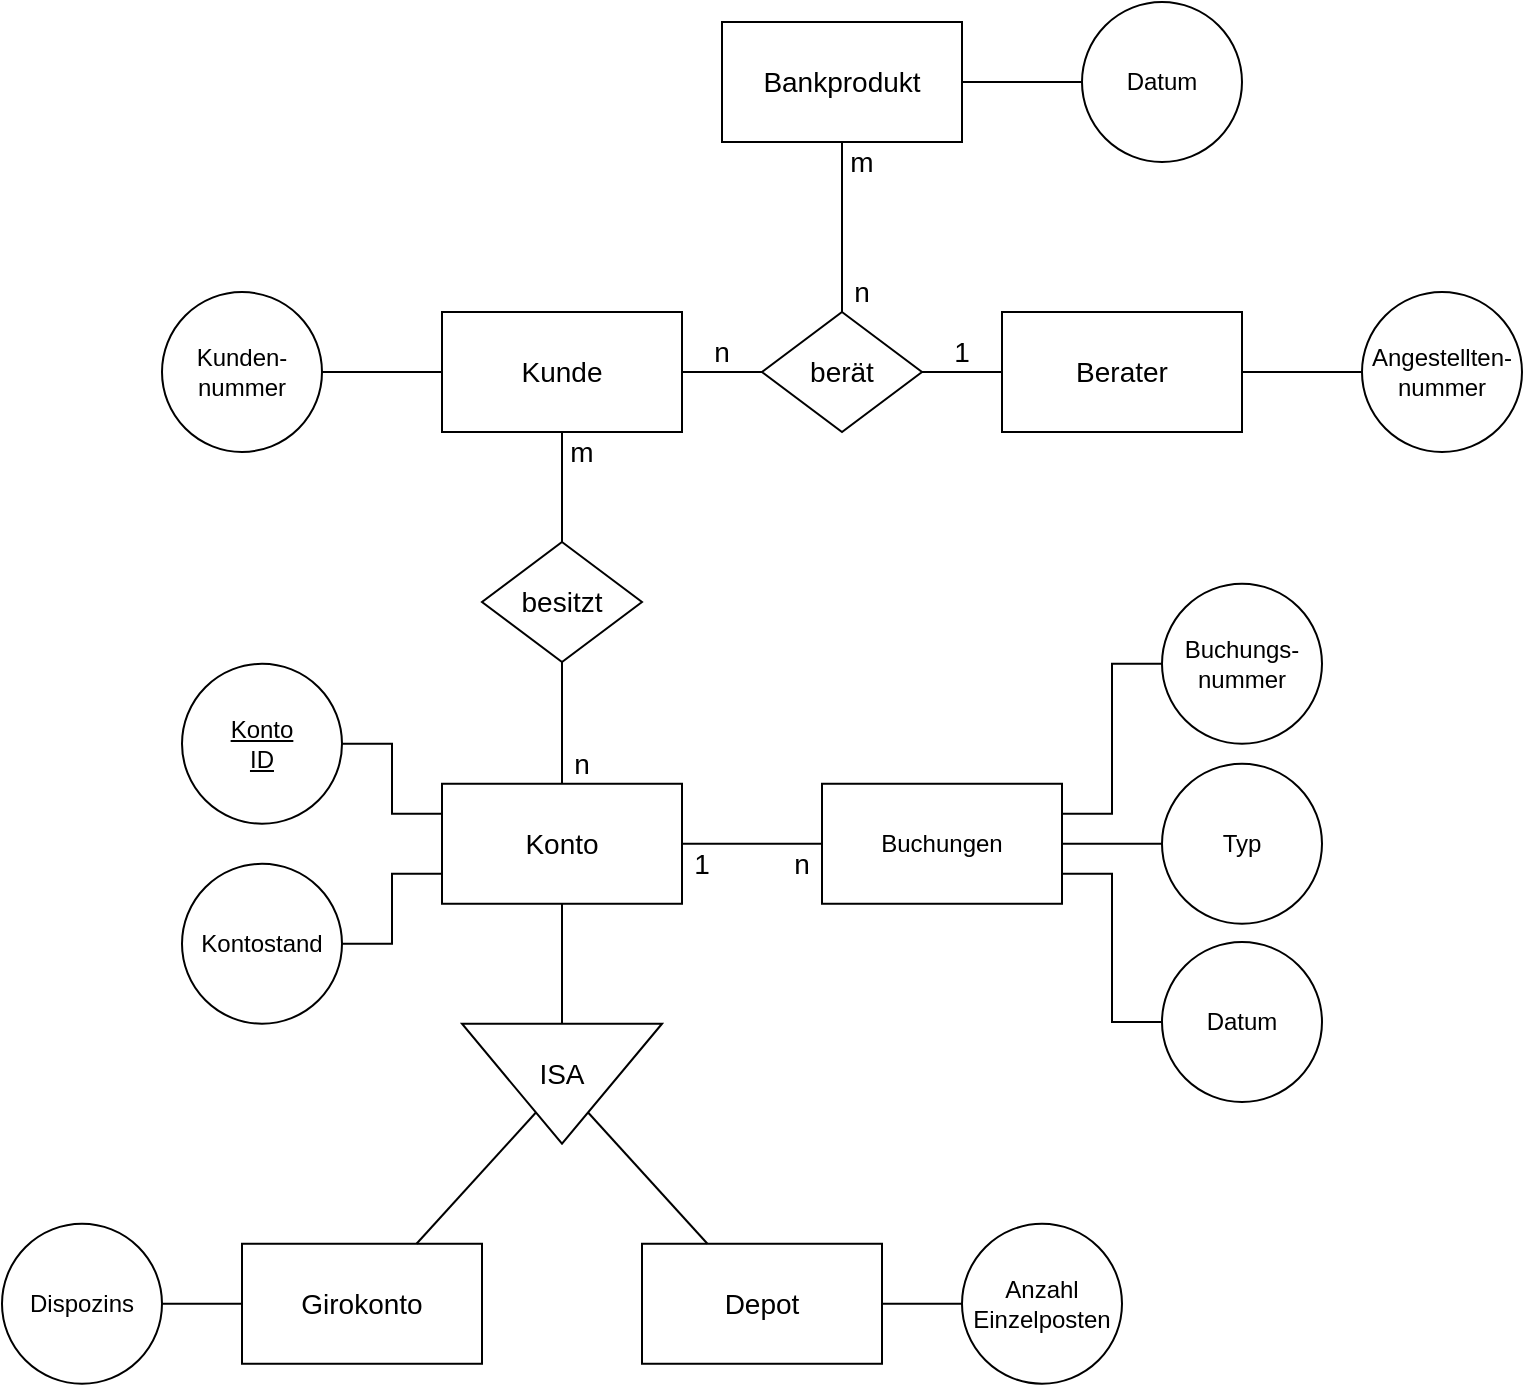 <mxfile version="24.5.3" type="github">
  <diagram name="Page-1" id="e56a1550-8fbb-45ad-956c-1786394a9013">
    <mxGraphModel dx="1115" dy="600" grid="1" gridSize="10" guides="1" tooltips="1" connect="1" arrows="1" fold="1" page="1" pageScale="1" pageWidth="1100" pageHeight="850" background="none" math="0" shadow="0">
      <root>
        <mxCell id="0" />
        <mxCell id="1" parent="0" />
        <mxCell id="pQFQ0dTqDfRDQ7DIiyZo-3" style="edgeStyle=orthogonalEdgeStyle;rounded=0;orthogonalLoop=1;jettySize=auto;html=1;endArrow=none;endFill=0;" edge="1" parent="1" source="pQFQ0dTqDfRDQ7DIiyZo-1" target="pQFQ0dTqDfRDQ7DIiyZo-2">
          <mxGeometry relative="1" as="geometry" />
        </mxCell>
        <mxCell id="pQFQ0dTqDfRDQ7DIiyZo-1" value="&lt;font style=&quot;font-size: 14px;&quot;&gt;Kunde&lt;/font&gt;" style="rounded=0;whiteSpace=wrap;html=1;" vertex="1" parent="1">
          <mxGeometry x="490" y="205" width="120" height="60" as="geometry" />
        </mxCell>
        <mxCell id="pQFQ0dTqDfRDQ7DIiyZo-2" value="&lt;font style=&quot;font-size: 14px;&quot;&gt;Berater&lt;/font&gt;" style="rounded=0;whiteSpace=wrap;html=1;" vertex="1" parent="1">
          <mxGeometry x="770" y="205" width="120" height="60" as="geometry" />
        </mxCell>
        <mxCell id="pQFQ0dTqDfRDQ7DIiyZo-4" value="1" style="text;html=1;align=center;verticalAlign=middle;whiteSpace=wrap;rounded=0;fontSize=14;" vertex="1" parent="1">
          <mxGeometry x="740" y="215" width="20" height="20" as="geometry" />
        </mxCell>
        <mxCell id="pQFQ0dTqDfRDQ7DIiyZo-5" value="n" style="text;html=1;align=center;verticalAlign=middle;whiteSpace=wrap;rounded=0;fontSize=14;" vertex="1" parent="1">
          <mxGeometry x="620" y="215" width="20" height="20" as="geometry" />
        </mxCell>
        <mxCell id="pQFQ0dTqDfRDQ7DIiyZo-35" style="edgeStyle=orthogonalEdgeStyle;rounded=0;orthogonalLoop=1;jettySize=auto;html=1;endArrow=none;endFill=0;" edge="1" parent="1" source="pQFQ0dTqDfRDQ7DIiyZo-8" target="pQFQ0dTqDfRDQ7DIiyZo-14">
          <mxGeometry relative="1" as="geometry" />
        </mxCell>
        <mxCell id="pQFQ0dTqDfRDQ7DIiyZo-8" value="&lt;font style=&quot;font-size: 14px;&quot;&gt;Bankprodukt&lt;/font&gt;" style="rounded=0;whiteSpace=wrap;html=1;" vertex="1" parent="1">
          <mxGeometry x="630" y="60" width="120" height="60" as="geometry" />
        </mxCell>
        <mxCell id="pQFQ0dTqDfRDQ7DIiyZo-9" value="&lt;font style=&quot;font-size: 14px;&quot;&gt;Konto&lt;/font&gt;" style="rounded=0;whiteSpace=wrap;html=1;" vertex="1" parent="1">
          <mxGeometry x="490" y="440.88" width="120" height="60" as="geometry" />
        </mxCell>
        <mxCell id="pQFQ0dTqDfRDQ7DIiyZo-14" value="berät" style="shape=rhombus;perimeter=rhombusPerimeter;whiteSpace=wrap;html=1;align=center;fontSize=14;" vertex="1" parent="1">
          <mxGeometry x="650" y="205" width="80" height="60" as="geometry" />
        </mxCell>
        <mxCell id="pQFQ0dTqDfRDQ7DIiyZo-20" value="" style="group" vertex="1" connectable="0" parent="1">
          <mxGeometry x="500" y="560.88" width="100" height="60" as="geometry" />
        </mxCell>
        <mxCell id="pQFQ0dTqDfRDQ7DIiyZo-18" value="" style="triangle;whiteSpace=wrap;html=1;rotation=90;" vertex="1" parent="pQFQ0dTqDfRDQ7DIiyZo-20">
          <mxGeometry x="20" y="-20" width="60" height="100" as="geometry" />
        </mxCell>
        <mxCell id="pQFQ0dTqDfRDQ7DIiyZo-19" value="ISA" style="text;html=1;align=center;verticalAlign=middle;whiteSpace=wrap;rounded=0;fontSize=14;" vertex="1" parent="pQFQ0dTqDfRDQ7DIiyZo-20">
          <mxGeometry x="20" y="10" width="60" height="30" as="geometry" />
        </mxCell>
        <mxCell id="pQFQ0dTqDfRDQ7DIiyZo-22" style="edgeStyle=orthogonalEdgeStyle;rounded=0;orthogonalLoop=1;jettySize=auto;html=1;endArrow=none;endFill=0;" edge="1" parent="1" source="pQFQ0dTqDfRDQ7DIiyZo-18" target="pQFQ0dTqDfRDQ7DIiyZo-9">
          <mxGeometry relative="1" as="geometry" />
        </mxCell>
        <mxCell id="pQFQ0dTqDfRDQ7DIiyZo-24" value="&lt;font style=&quot;font-size: 14px;&quot;&gt;Girokonto&lt;/font&gt;" style="rounded=0;whiteSpace=wrap;html=1;" vertex="1" parent="1">
          <mxGeometry x="390" y="670.88" width="120" height="60" as="geometry" />
        </mxCell>
        <mxCell id="pQFQ0dTqDfRDQ7DIiyZo-25" value="&lt;font style=&quot;font-size: 14px;&quot;&gt;Depot&lt;/font&gt;" style="rounded=0;whiteSpace=wrap;html=1;" vertex="1" parent="1">
          <mxGeometry x="590" y="670.88" width="120" height="60" as="geometry" />
        </mxCell>
        <mxCell id="pQFQ0dTqDfRDQ7DIiyZo-26" value="" style="endArrow=none;html=1;rounded=0;" edge="1" parent="1" source="pQFQ0dTqDfRDQ7DIiyZo-24" target="pQFQ0dTqDfRDQ7DIiyZo-18">
          <mxGeometry width="50" height="50" relative="1" as="geometry">
            <mxPoint x="830" y="600.88" as="sourcePoint" />
            <mxPoint x="620" y="600.88" as="targetPoint" />
          </mxGeometry>
        </mxCell>
        <mxCell id="pQFQ0dTqDfRDQ7DIiyZo-27" value="" style="endArrow=none;html=1;rounded=0;" edge="1" parent="1" source="pQFQ0dTqDfRDQ7DIiyZo-25" target="pQFQ0dTqDfRDQ7DIiyZo-18">
          <mxGeometry width="50" height="50" relative="1" as="geometry">
            <mxPoint x="487" y="680.88" as="sourcePoint" />
            <mxPoint x="547" y="614.88" as="targetPoint" />
          </mxGeometry>
        </mxCell>
        <mxCell id="pQFQ0dTqDfRDQ7DIiyZo-31" style="edgeStyle=orthogonalEdgeStyle;rounded=0;orthogonalLoop=1;jettySize=auto;html=1;endArrow=none;endFill=0;" edge="1" parent="1" source="pQFQ0dTqDfRDQ7DIiyZo-28" target="pQFQ0dTqDfRDQ7DIiyZo-1">
          <mxGeometry relative="1" as="geometry" />
        </mxCell>
        <mxCell id="pQFQ0dTqDfRDQ7DIiyZo-28" value="Kunden-nummer" style="ellipse;whiteSpace=wrap;html=1;aspect=fixed;" vertex="1" parent="1">
          <mxGeometry x="350" y="195" width="80" height="80" as="geometry" />
        </mxCell>
        <mxCell id="pQFQ0dTqDfRDQ7DIiyZo-32" style="edgeStyle=orthogonalEdgeStyle;rounded=0;orthogonalLoop=1;jettySize=auto;html=1;endArrow=none;endFill=0;" edge="1" parent="1" source="pQFQ0dTqDfRDQ7DIiyZo-29" target="pQFQ0dTqDfRDQ7DIiyZo-2">
          <mxGeometry relative="1" as="geometry" />
        </mxCell>
        <mxCell id="pQFQ0dTqDfRDQ7DIiyZo-29" value="Angestellten-nummer" style="ellipse;whiteSpace=wrap;html=1;aspect=fixed;" vertex="1" parent="1">
          <mxGeometry x="950" y="195" width="80" height="80" as="geometry" />
        </mxCell>
        <mxCell id="pQFQ0dTqDfRDQ7DIiyZo-34" style="edgeStyle=orthogonalEdgeStyle;rounded=0;orthogonalLoop=1;jettySize=auto;html=1;endArrow=none;endFill=0;entryX=0;entryY=0.25;entryDx=0;entryDy=0;" edge="1" parent="1" source="pQFQ0dTqDfRDQ7DIiyZo-33" target="pQFQ0dTqDfRDQ7DIiyZo-9">
          <mxGeometry relative="1" as="geometry" />
        </mxCell>
        <mxCell id="pQFQ0dTqDfRDQ7DIiyZo-33" value="&lt;u&gt;Konto&lt;/u&gt;&lt;div&gt;&lt;u&gt;ID&lt;/u&gt;&lt;/div&gt;" style="ellipse;whiteSpace=wrap;html=1;aspect=fixed;" vertex="1" parent="1">
          <mxGeometry x="360" y="380.88" width="80" height="80" as="geometry" />
        </mxCell>
        <mxCell id="pQFQ0dTqDfRDQ7DIiyZo-37" value="m" style="text;html=1;align=center;verticalAlign=middle;whiteSpace=wrap;rounded=0;fontSize=14;" vertex="1" parent="1">
          <mxGeometry x="690" y="120" width="20" height="20" as="geometry" />
        </mxCell>
        <mxCell id="pQFQ0dTqDfRDQ7DIiyZo-38" value="n" style="text;html=1;align=center;verticalAlign=middle;whiteSpace=wrap;rounded=0;fontSize=14;" vertex="1" parent="1">
          <mxGeometry x="690" y="185" width="20" height="20" as="geometry" />
        </mxCell>
        <mxCell id="pQFQ0dTqDfRDQ7DIiyZo-40" style="edgeStyle=orthogonalEdgeStyle;rounded=0;orthogonalLoop=1;jettySize=auto;html=1;endArrow=none;endFill=0;" edge="1" parent="1" source="pQFQ0dTqDfRDQ7DIiyZo-39" target="pQFQ0dTqDfRDQ7DIiyZo-8">
          <mxGeometry relative="1" as="geometry" />
        </mxCell>
        <mxCell id="pQFQ0dTqDfRDQ7DIiyZo-39" value="Datum" style="ellipse;whiteSpace=wrap;html=1;aspect=fixed;" vertex="1" parent="1">
          <mxGeometry x="810" y="50" width="80" height="80" as="geometry" />
        </mxCell>
        <mxCell id="pQFQ0dTqDfRDQ7DIiyZo-41" value="" style="endArrow=none;html=1;rounded=0;" edge="1" parent="1" source="pQFQ0dTqDfRDQ7DIiyZo-42" target="pQFQ0dTqDfRDQ7DIiyZo-1">
          <mxGeometry width="50" height="50" relative="1" as="geometry">
            <mxPoint x="530" y="530" as="sourcePoint" />
            <mxPoint x="580" y="480" as="targetPoint" />
          </mxGeometry>
        </mxCell>
        <mxCell id="pQFQ0dTqDfRDQ7DIiyZo-43" value="" style="endArrow=none;html=1;rounded=0;" edge="1" parent="1" source="pQFQ0dTqDfRDQ7DIiyZo-9" target="pQFQ0dTqDfRDQ7DIiyZo-42">
          <mxGeometry width="50" height="50" relative="1" as="geometry">
            <mxPoint x="550" y="440.88" as="sourcePoint" />
            <mxPoint x="557.647" y="379.115" as="targetPoint" />
          </mxGeometry>
        </mxCell>
        <mxCell id="pQFQ0dTqDfRDQ7DIiyZo-42" value="besitzt" style="shape=rhombus;perimeter=rhombusPerimeter;whiteSpace=wrap;html=1;align=center;fontSize=14;" vertex="1" parent="1">
          <mxGeometry x="510" y="320" width="80" height="60" as="geometry" />
        </mxCell>
        <mxCell id="pQFQ0dTqDfRDQ7DIiyZo-44" value="n" style="text;html=1;align=center;verticalAlign=middle;whiteSpace=wrap;rounded=0;fontSize=14;" vertex="1" parent="1">
          <mxGeometry x="550" y="420.88" width="20" height="20" as="geometry" />
        </mxCell>
        <mxCell id="pQFQ0dTqDfRDQ7DIiyZo-45" value="m" style="text;html=1;align=center;verticalAlign=middle;whiteSpace=wrap;rounded=0;fontSize=14;" vertex="1" parent="1">
          <mxGeometry x="550" y="265" width="20" height="20" as="geometry" />
        </mxCell>
        <mxCell id="pQFQ0dTqDfRDQ7DIiyZo-47" style="edgeStyle=orthogonalEdgeStyle;rounded=0;orthogonalLoop=1;jettySize=auto;html=1;endArrow=none;endFill=0;entryX=0;entryY=0.75;entryDx=0;entryDy=0;" edge="1" parent="1" source="pQFQ0dTqDfRDQ7DIiyZo-46" target="pQFQ0dTqDfRDQ7DIiyZo-9">
          <mxGeometry relative="1" as="geometry" />
        </mxCell>
        <mxCell id="pQFQ0dTqDfRDQ7DIiyZo-46" value="Konto&lt;span style=&quot;background-color: initial;&quot;&gt;stand&lt;/span&gt;" style="ellipse;whiteSpace=wrap;html=1;aspect=fixed;" vertex="1" parent="1">
          <mxGeometry x="360" y="480.88" width="80" height="80" as="geometry" />
        </mxCell>
        <mxCell id="pQFQ0dTqDfRDQ7DIiyZo-49" style="edgeStyle=orthogonalEdgeStyle;rounded=0;orthogonalLoop=1;jettySize=auto;html=1;endArrow=none;endFill=0;" edge="1" parent="1" source="pQFQ0dTqDfRDQ7DIiyZo-48" target="pQFQ0dTqDfRDQ7DIiyZo-24">
          <mxGeometry relative="1" as="geometry" />
        </mxCell>
        <mxCell id="pQFQ0dTqDfRDQ7DIiyZo-48" value="Dispozins" style="ellipse;whiteSpace=wrap;html=1;aspect=fixed;" vertex="1" parent="1">
          <mxGeometry x="270" y="660.88" width="80" height="80" as="geometry" />
        </mxCell>
        <mxCell id="pQFQ0dTqDfRDQ7DIiyZo-51" style="edgeStyle=orthogonalEdgeStyle;rounded=0;orthogonalLoop=1;jettySize=auto;html=1;endArrow=none;endFill=0;" edge="1" parent="1" source="pQFQ0dTqDfRDQ7DIiyZo-50" target="pQFQ0dTqDfRDQ7DIiyZo-25">
          <mxGeometry relative="1" as="geometry" />
        </mxCell>
        <mxCell id="pQFQ0dTqDfRDQ7DIiyZo-50" value="Anzahl Einzelposten" style="ellipse;whiteSpace=wrap;html=1;aspect=fixed;" vertex="1" parent="1">
          <mxGeometry x="750" y="660.88" width="80" height="80" as="geometry" />
        </mxCell>
        <mxCell id="pQFQ0dTqDfRDQ7DIiyZo-54" style="edgeStyle=orthogonalEdgeStyle;rounded=0;orthogonalLoop=1;jettySize=auto;html=1;endArrow=none;endFill=0;" edge="1" parent="1" source="pQFQ0dTqDfRDQ7DIiyZo-53" target="pQFQ0dTqDfRDQ7DIiyZo-9">
          <mxGeometry relative="1" as="geometry" />
        </mxCell>
        <mxCell id="pQFQ0dTqDfRDQ7DIiyZo-70" style="edgeStyle=orthogonalEdgeStyle;rounded=0;orthogonalLoop=1;jettySize=auto;html=1;exitX=1;exitY=0.25;exitDx=0;exitDy=0;entryX=0;entryY=0.5;entryDx=0;entryDy=0;endArrow=none;endFill=0;" edge="1" parent="1" source="pQFQ0dTqDfRDQ7DIiyZo-53" target="pQFQ0dTqDfRDQ7DIiyZo-61">
          <mxGeometry relative="1" as="geometry" />
        </mxCell>
        <mxCell id="pQFQ0dTqDfRDQ7DIiyZo-71" style="edgeStyle=orthogonalEdgeStyle;rounded=0;orthogonalLoop=1;jettySize=auto;html=1;exitX=1;exitY=0.5;exitDx=0;exitDy=0;entryX=0;entryY=0.5;entryDx=0;entryDy=0;endArrow=none;endFill=0;" edge="1" parent="1" source="pQFQ0dTqDfRDQ7DIiyZo-53" target="pQFQ0dTqDfRDQ7DIiyZo-68">
          <mxGeometry relative="1" as="geometry" />
        </mxCell>
        <mxCell id="pQFQ0dTqDfRDQ7DIiyZo-72" style="edgeStyle=orthogonalEdgeStyle;rounded=0;orthogonalLoop=1;jettySize=auto;html=1;exitX=1;exitY=0.75;exitDx=0;exitDy=0;entryX=0;entryY=0.5;entryDx=0;entryDy=0;endArrow=none;endFill=0;" edge="1" parent="1" source="pQFQ0dTqDfRDQ7DIiyZo-53" target="pQFQ0dTqDfRDQ7DIiyZo-69">
          <mxGeometry relative="1" as="geometry" />
        </mxCell>
        <mxCell id="pQFQ0dTqDfRDQ7DIiyZo-53" value="Buchungen" style="rounded=0;whiteSpace=wrap;html=1" vertex="1" parent="1">
          <mxGeometry x="680" y="440.88" width="120" height="60" as="geometry" />
        </mxCell>
        <mxCell id="pQFQ0dTqDfRDQ7DIiyZo-55" value="n" style="text;html=1;align=center;verticalAlign=middle;whiteSpace=wrap;rounded=0;fontSize=14;" vertex="1" parent="1">
          <mxGeometry x="660" y="470.88" width="20" height="20" as="geometry" />
        </mxCell>
        <mxCell id="pQFQ0dTqDfRDQ7DIiyZo-56" value="1" style="text;html=1;align=center;verticalAlign=middle;whiteSpace=wrap;rounded=0;fontSize=14;" vertex="1" parent="1">
          <mxGeometry x="610" y="470.88" width="20" height="20" as="geometry" />
        </mxCell>
        <mxCell id="pQFQ0dTqDfRDQ7DIiyZo-61" value="Buchungs-nummer" style="ellipse;whiteSpace=wrap;html=1;aspect=fixed;" vertex="1" parent="1">
          <mxGeometry x="850" y="340.88" width="80" height="80" as="geometry" />
        </mxCell>
        <mxCell id="pQFQ0dTqDfRDQ7DIiyZo-68" value="Typ" style="ellipse;whiteSpace=wrap;html=1;aspect=fixed;" vertex="1" parent="1">
          <mxGeometry x="850" y="430.88" width="80" height="80" as="geometry" />
        </mxCell>
        <mxCell id="pQFQ0dTqDfRDQ7DIiyZo-69" value="Datum" style="ellipse;whiteSpace=wrap;html=1;aspect=fixed;" vertex="1" parent="1">
          <mxGeometry x="850" y="520" width="80" height="80" as="geometry" />
        </mxCell>
      </root>
    </mxGraphModel>
  </diagram>
</mxfile>
